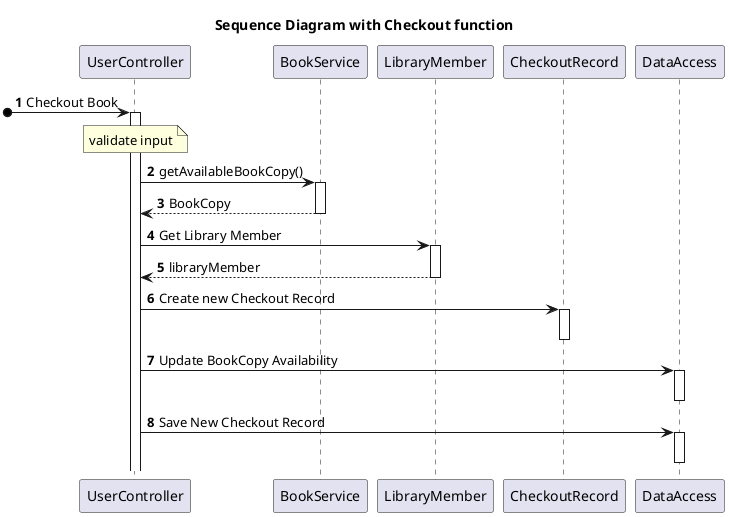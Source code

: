 @startuml

title Sequence Diagram with Checkout function

autonumber

participant "UserController" as uc
participant "BookService" as bs
participant "LibraryMember" as lm
participant "CheckoutRecord" as cr
participant "DataAccess" as da

[o-> uc++: Checkout Book

note over uc: validate input

uc -> bs++: getAvailableBookCopy()
return BookCopy

uc -> lm++: Get Library Member
return libraryMember

uc -> cr++: Create new Checkout Record
deactivate

uc -> da++: Update BookCopy Availability
deactivate

uc -> da++: Save New Checkout Record
deactivate

@enduml